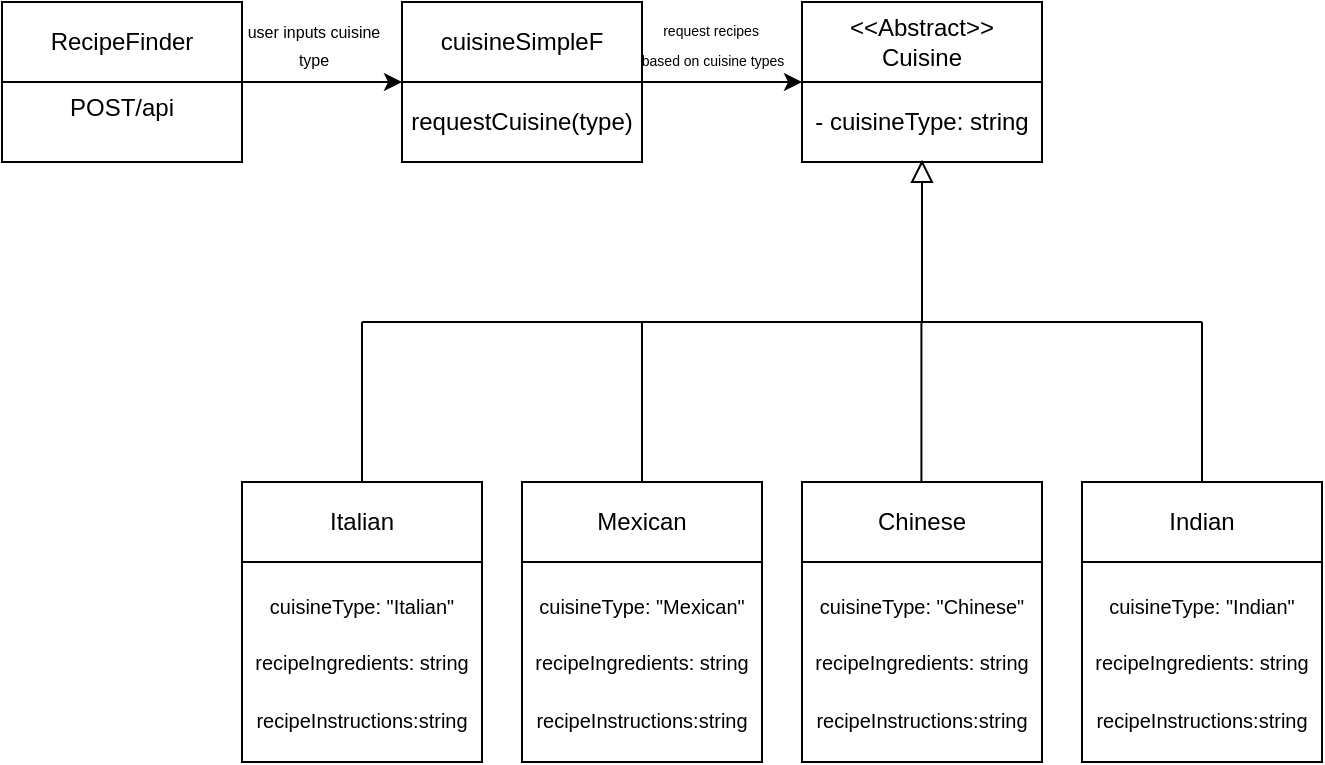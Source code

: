 <mxfile version="26.1.0">
  <diagram name="Page-1" id="XMNB5ZcYYYX07V7xpg21">
    <mxGraphModel dx="819" dy="426" grid="1" gridSize="10" guides="1" tooltips="1" connect="1" arrows="1" fold="1" page="1" pageScale="1" pageWidth="827" pageHeight="1169" math="0" shadow="0">
      <root>
        <mxCell id="0" />
        <mxCell id="1" parent="0" />
        <mxCell id="1xzLyEdlL7vE1B_Rut8W-1" value="RecipeFinder" style="rounded=0;whiteSpace=wrap;html=1;" vertex="1" parent="1">
          <mxGeometry x="120" y="160" width="120" height="40" as="geometry" />
        </mxCell>
        <mxCell id="1xzLyEdlL7vE1B_Rut8W-2" value="POST/api&lt;div&gt;&lt;br&gt;&lt;/div&gt;" style="rounded=0;whiteSpace=wrap;html=1;" vertex="1" parent="1">
          <mxGeometry x="120" y="200" width="120" height="40" as="geometry" />
        </mxCell>
        <mxCell id="1xzLyEdlL7vE1B_Rut8W-3" value="" style="endArrow=classic;html=1;rounded=0;exitX=1;exitY=0;exitDx=0;exitDy=0;" edge="1" parent="1" source="1xzLyEdlL7vE1B_Rut8W-2">
          <mxGeometry width="50" height="50" relative="1" as="geometry">
            <mxPoint x="280" y="180" as="sourcePoint" />
            <mxPoint x="320" y="200" as="targetPoint" />
          </mxGeometry>
        </mxCell>
        <mxCell id="1xzLyEdlL7vE1B_Rut8W-4" value="cuisineSimpleF" style="rounded=0;whiteSpace=wrap;html=1;" vertex="1" parent="1">
          <mxGeometry x="320" y="160" width="120" height="40" as="geometry" />
        </mxCell>
        <mxCell id="1xzLyEdlL7vE1B_Rut8W-5" value="requestCuisine(type)" style="rounded=0;whiteSpace=wrap;html=1;" vertex="1" parent="1">
          <mxGeometry x="320" y="200" width="120" height="40" as="geometry" />
        </mxCell>
        <mxCell id="1xzLyEdlL7vE1B_Rut8W-6" value="" style="endArrow=classic;html=1;rounded=0;exitX=1;exitY=0;exitDx=0;exitDy=0;" edge="1" parent="1">
          <mxGeometry width="50" height="50" relative="1" as="geometry">
            <mxPoint x="440" y="200" as="sourcePoint" />
            <mxPoint x="520" y="200" as="targetPoint" />
          </mxGeometry>
        </mxCell>
        <mxCell id="1xzLyEdlL7vE1B_Rut8W-7" value="&amp;lt;&amp;lt;Abstract&amp;gt;&amp;gt;&lt;div&gt;Cuisine&lt;/div&gt;" style="rounded=0;whiteSpace=wrap;html=1;" vertex="1" parent="1">
          <mxGeometry x="520" y="160" width="120" height="40" as="geometry" />
        </mxCell>
        <mxCell id="1xzLyEdlL7vE1B_Rut8W-8" value="- cuisineType: string" style="rounded=0;whiteSpace=wrap;html=1;" vertex="1" parent="1">
          <mxGeometry x="520" y="200" width="120" height="40" as="geometry" />
        </mxCell>
        <mxCell id="1xzLyEdlL7vE1B_Rut8W-10" value="" style="verticalLabelPosition=bottom;verticalAlign=top;html=1;shape=mxgraph.basic.acute_triangle;dx=0.5;" vertex="1" parent="1">
          <mxGeometry x="575" y="240" width="10" height="10" as="geometry" />
        </mxCell>
        <mxCell id="1xzLyEdlL7vE1B_Rut8W-11" value="" style="endArrow=none;html=1;rounded=0;entryX=0.5;entryY=1;entryDx=0;entryDy=0;entryPerimeter=0;" edge="1" parent="1" target="1xzLyEdlL7vE1B_Rut8W-10">
          <mxGeometry width="50" height="50" relative="1" as="geometry">
            <mxPoint x="580" y="320" as="sourcePoint" />
            <mxPoint x="590" y="280" as="targetPoint" />
          </mxGeometry>
        </mxCell>
        <mxCell id="1xzLyEdlL7vE1B_Rut8W-12" value="" style="endArrow=none;html=1;rounded=0;" edge="1" parent="1">
          <mxGeometry width="50" height="50" relative="1" as="geometry">
            <mxPoint x="300" y="320" as="sourcePoint" />
            <mxPoint x="720" y="320" as="targetPoint" />
          </mxGeometry>
        </mxCell>
        <mxCell id="1xzLyEdlL7vE1B_Rut8W-13" value="" style="endArrow=none;html=1;rounded=0;" edge="1" parent="1">
          <mxGeometry width="50" height="50" relative="1" as="geometry">
            <mxPoint x="440" y="400" as="sourcePoint" />
            <mxPoint x="440" y="320" as="targetPoint" />
          </mxGeometry>
        </mxCell>
        <mxCell id="1xzLyEdlL7vE1B_Rut8W-14" value="" style="endArrow=none;html=1;rounded=0;" edge="1" parent="1">
          <mxGeometry width="50" height="50" relative="1" as="geometry">
            <mxPoint x="720" y="400" as="sourcePoint" />
            <mxPoint x="720" y="320" as="targetPoint" />
          </mxGeometry>
        </mxCell>
        <mxCell id="1xzLyEdlL7vE1B_Rut8W-15" value="Mexican" style="rounded=0;whiteSpace=wrap;html=1;" vertex="1" parent="1">
          <mxGeometry x="380" y="400" width="120" height="40" as="geometry" />
        </mxCell>
        <mxCell id="1xzLyEdlL7vE1B_Rut8W-16" value="&lt;font style=&quot;font-size: 10px;&quot;&gt;cuisineType: &quot;Mexican&quot;&lt;br&gt;&lt;br&gt;&lt;/font&gt;&lt;div&gt;&lt;font style=&quot;font-size: 10px;&quot;&gt;recipeIngredients: string&lt;/font&gt;&lt;/div&gt;&lt;div&gt;&lt;font style=&quot;font-size: 10px;&quot;&gt;&lt;br&gt;&lt;/font&gt;&lt;/div&gt;&lt;div&gt;&lt;font style=&quot;font-size: 10px;&quot;&gt;recipeInstructions:string&lt;/font&gt;&lt;/div&gt;" style="rounded=0;whiteSpace=wrap;html=1;" vertex="1" parent="1">
          <mxGeometry x="380" y="440" width="120" height="100" as="geometry" />
        </mxCell>
        <mxCell id="1xzLyEdlL7vE1B_Rut8W-17" value="Indian" style="rounded=0;whiteSpace=wrap;html=1;" vertex="1" parent="1">
          <mxGeometry x="660" y="400" width="120" height="40" as="geometry" />
        </mxCell>
        <mxCell id="1xzLyEdlL7vE1B_Rut8W-18" value="&lt;font style=&quot;font-size: 10px;&quot;&gt;cuisineType: &quot;Indian&quot;&lt;br&gt;&lt;br&gt;&lt;/font&gt;&lt;div&gt;&lt;font style=&quot;font-size: 10px;&quot;&gt;recipeIngredients: string&lt;/font&gt;&lt;/div&gt;&lt;div&gt;&lt;font style=&quot;font-size: 10px;&quot;&gt;&lt;br&gt;&lt;/font&gt;&lt;/div&gt;&lt;div&gt;&lt;font style=&quot;font-size: 10px;&quot;&gt;recipeInstructions:string&lt;/font&gt;&lt;/div&gt;" style="rounded=0;whiteSpace=wrap;html=1;" vertex="1" parent="1">
          <mxGeometry x="660" y="440" width="120" height="100" as="geometry" />
        </mxCell>
        <mxCell id="1xzLyEdlL7vE1B_Rut8W-19" value="Chinese" style="rounded=0;whiteSpace=wrap;html=1;" vertex="1" parent="1">
          <mxGeometry x="520" y="400" width="120" height="40" as="geometry" />
        </mxCell>
        <mxCell id="1xzLyEdlL7vE1B_Rut8W-20" value="&lt;font style=&quot;font-size: 10px;&quot;&gt;cuisineType: &quot;Chinese&quot;&lt;br&gt;&lt;br&gt;&lt;/font&gt;&lt;div&gt;&lt;font style=&quot;font-size: 10px;&quot;&gt;recipeIngredients: string&lt;/font&gt;&lt;/div&gt;&lt;div&gt;&lt;font style=&quot;font-size: 10px;&quot;&gt;&lt;br&gt;&lt;/font&gt;&lt;/div&gt;&lt;div&gt;&lt;font style=&quot;font-size: 10px;&quot;&gt;recipeInstructions:string&lt;/font&gt;&lt;/div&gt;" style="rounded=0;whiteSpace=wrap;html=1;" vertex="1" parent="1">
          <mxGeometry x="520" y="440" width="120" height="100" as="geometry" />
        </mxCell>
        <mxCell id="1xzLyEdlL7vE1B_Rut8W-22" value="" style="endArrow=none;html=1;rounded=0;" edge="1" parent="1">
          <mxGeometry width="50" height="50" relative="1" as="geometry">
            <mxPoint x="300" y="400" as="sourcePoint" />
            <mxPoint x="300" y="320" as="targetPoint" />
          </mxGeometry>
        </mxCell>
        <mxCell id="1xzLyEdlL7vE1B_Rut8W-23" value="Italian" style="rounded=0;whiteSpace=wrap;html=1;" vertex="1" parent="1">
          <mxGeometry x="240" y="400" width="120" height="40" as="geometry" />
        </mxCell>
        <mxCell id="1xzLyEdlL7vE1B_Rut8W-24" value="&lt;font style=&quot;font-size: 10px;&quot;&gt;cuisineType: &quot;Italian&quot;&lt;br&gt;&lt;br&gt;&lt;/font&gt;&lt;div&gt;&lt;font style=&quot;font-size: 10px;&quot;&gt;recipeIngredients: string&lt;/font&gt;&lt;/div&gt;&lt;div&gt;&lt;font style=&quot;font-size: 10px;&quot;&gt;&lt;br&gt;&lt;/font&gt;&lt;/div&gt;&lt;div&gt;&lt;font style=&quot;font-size: 10px;&quot;&gt;&lt;font style=&quot;&quot;&gt;recipeInstructions:strin&lt;/font&gt;g&lt;/font&gt;&lt;/div&gt;" style="rounded=0;whiteSpace=wrap;html=1;" vertex="1" parent="1">
          <mxGeometry x="240" y="440" width="120" height="100" as="geometry" />
        </mxCell>
        <mxCell id="1xzLyEdlL7vE1B_Rut8W-25" value="" style="endArrow=none;html=1;rounded=0;" edge="1" parent="1">
          <mxGeometry width="50" height="50" relative="1" as="geometry">
            <mxPoint x="579.71" y="400" as="sourcePoint" />
            <mxPoint x="579.71" y="320" as="targetPoint" />
          </mxGeometry>
        </mxCell>
        <mxCell id="1xzLyEdlL7vE1B_Rut8W-26" value="&lt;div style=&quot;text-align: center;&quot;&gt;&lt;span style=&quot;background-color: transparent; color: light-dark(rgb(0, 0, 0), rgb(255, 255, 255)); font-size: 8px;&quot;&gt;user inputs cuisine type&lt;/span&gt;&lt;/div&gt;" style="text;whiteSpace=wrap;html=1;" vertex="1" parent="1">
          <mxGeometry x="240" y="160" width="70" height="30" as="geometry" />
        </mxCell>
        <mxCell id="1xzLyEdlL7vE1B_Rut8W-27" value="&lt;font style=&quot;font-size: 7px;&quot;&gt;request recipes&amp;nbsp;&lt;/font&gt;&lt;div&gt;&lt;font style=&quot;font-size: 7px;&quot;&gt;based on cuisine types&lt;/font&gt;&lt;/div&gt;" style="text;html=1;align=center;verticalAlign=middle;resizable=0;points=[];autosize=1;strokeColor=none;fillColor=none;" vertex="1" parent="1">
          <mxGeometry x="430" y="160" width="90" height="40" as="geometry" />
        </mxCell>
      </root>
    </mxGraphModel>
  </diagram>
</mxfile>
